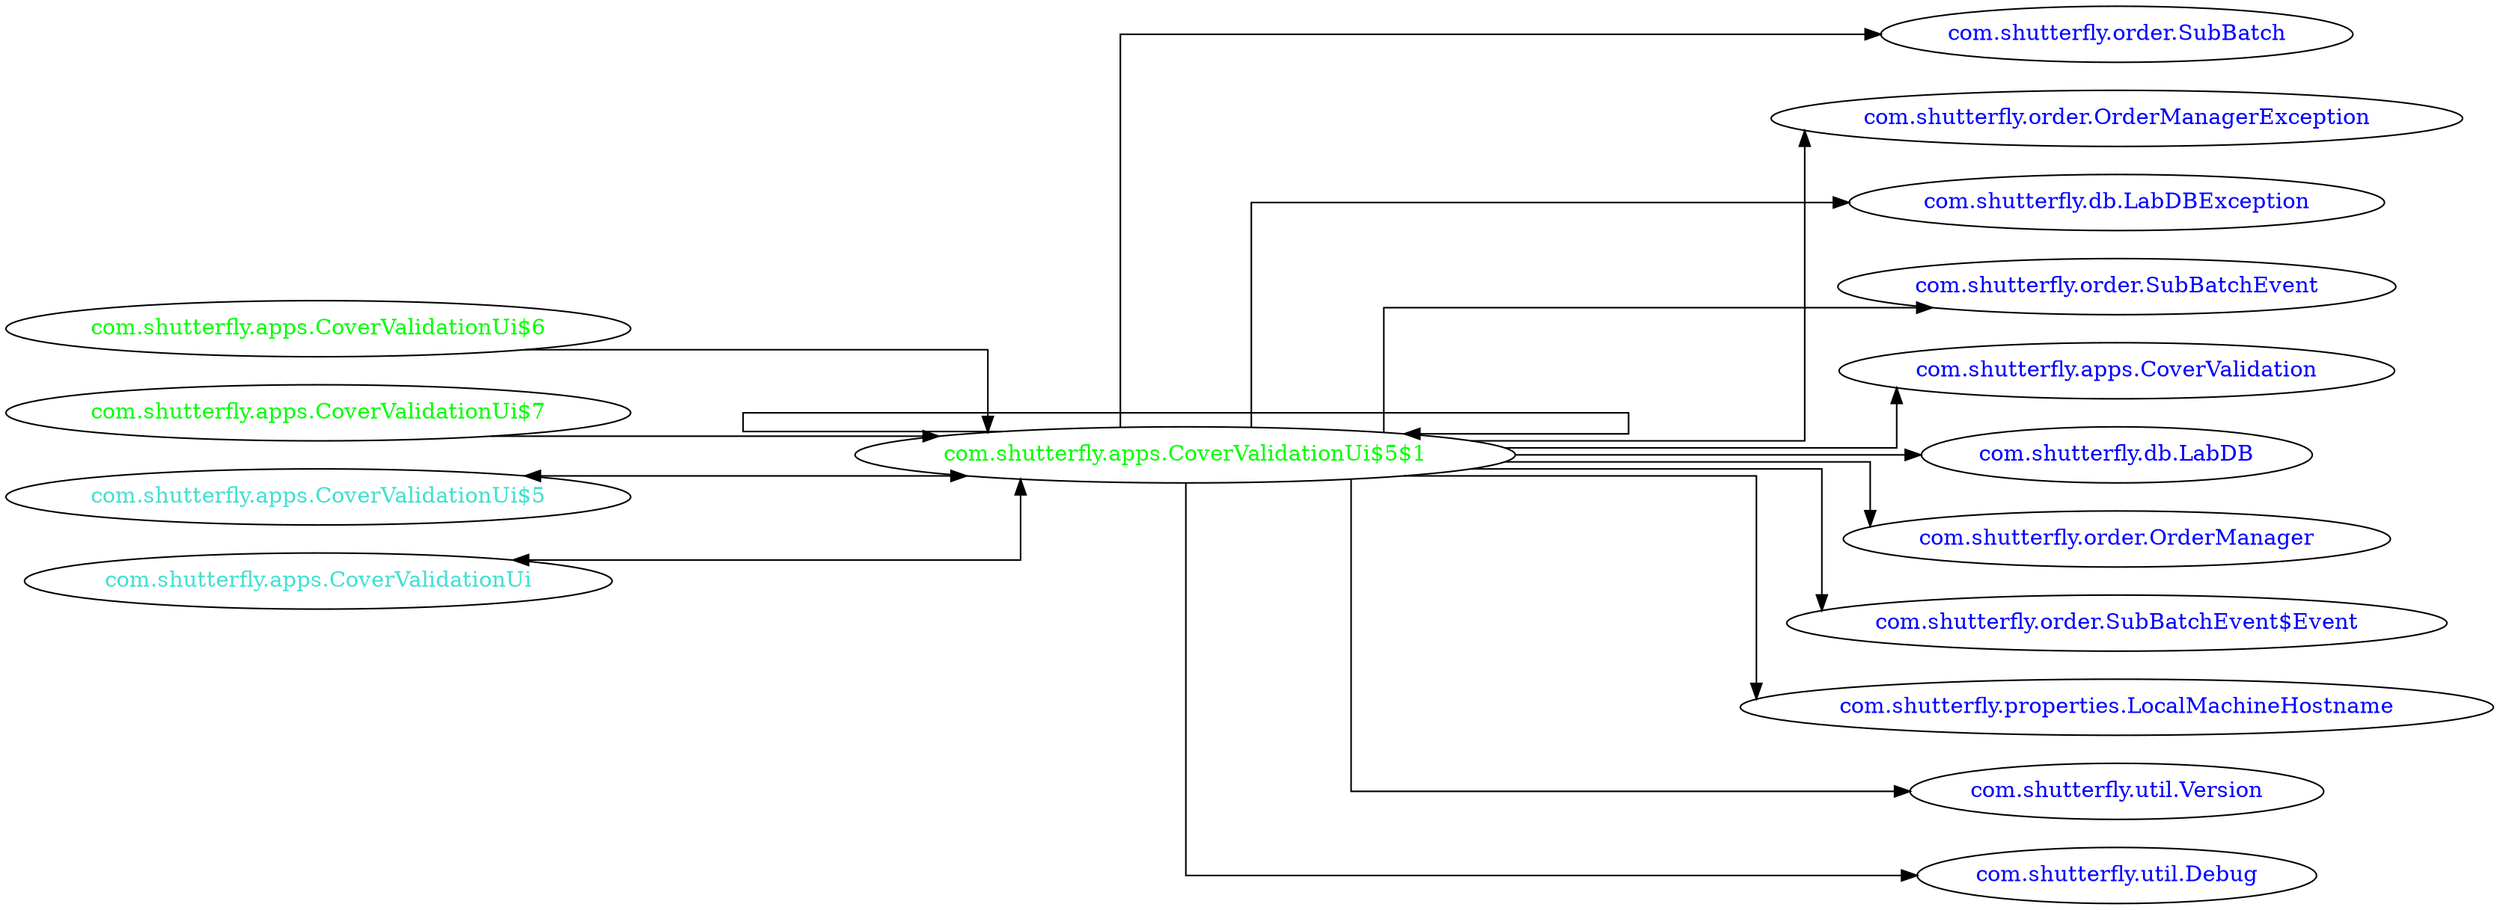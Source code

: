 digraph dependencyGraph {
 concentrate=true;
 ranksep="2.0";
 rankdir="LR"; 
 splines="ortho";
"com.shutterfly.apps.CoverValidationUi$5$1" [fontcolor="red"];
"com.shutterfly.order.SubBatch" [ fontcolor="blue" ];
"com.shutterfly.apps.CoverValidationUi$5$1"->"com.shutterfly.order.SubBatch";
"com.shutterfly.order.OrderManagerException" [ fontcolor="blue" ];
"com.shutterfly.apps.CoverValidationUi$5$1"->"com.shutterfly.order.OrderManagerException";
"com.shutterfly.db.LabDBException" [ fontcolor="blue" ];
"com.shutterfly.apps.CoverValidationUi$5$1"->"com.shutterfly.db.LabDBException";
"com.shutterfly.order.SubBatchEvent" [ fontcolor="blue" ];
"com.shutterfly.apps.CoverValidationUi$5$1"->"com.shutterfly.order.SubBatchEvent";
"com.shutterfly.apps.CoverValidation" [ fontcolor="blue" ];
"com.shutterfly.apps.CoverValidationUi$5$1"->"com.shutterfly.apps.CoverValidation";
"com.shutterfly.db.LabDB" [ fontcolor="blue" ];
"com.shutterfly.apps.CoverValidationUi$5$1"->"com.shutterfly.db.LabDB";
"com.shutterfly.order.OrderManager" [ fontcolor="blue" ];
"com.shutterfly.apps.CoverValidationUi$5$1"->"com.shutterfly.order.OrderManager";
"com.shutterfly.order.SubBatchEvent$Event" [ fontcolor="blue" ];
"com.shutterfly.apps.CoverValidationUi$5$1"->"com.shutterfly.order.SubBatchEvent$Event";
"com.shutterfly.properties.LocalMachineHostname" [ fontcolor="blue" ];
"com.shutterfly.apps.CoverValidationUi$5$1"->"com.shutterfly.properties.LocalMachineHostname";
"com.shutterfly.util.Version" [ fontcolor="blue" ];
"com.shutterfly.apps.CoverValidationUi$5$1"->"com.shutterfly.util.Version";
"com.shutterfly.util.Debug" [ fontcolor="blue" ];
"com.shutterfly.apps.CoverValidationUi$5$1"->"com.shutterfly.util.Debug";
"com.shutterfly.apps.CoverValidationUi$5$1" [ fontcolor="green" ];
"com.shutterfly.apps.CoverValidationUi$5$1"->"com.shutterfly.apps.CoverValidationUi$5$1";
"com.shutterfly.apps.CoverValidationUi$6" [ fontcolor="green" ];
"com.shutterfly.apps.CoverValidationUi$6"->"com.shutterfly.apps.CoverValidationUi$5$1";
"com.shutterfly.apps.CoverValidationUi$7" [ fontcolor="green" ];
"com.shutterfly.apps.CoverValidationUi$7"->"com.shutterfly.apps.CoverValidationUi$5$1";
"com.shutterfly.apps.CoverValidationUi$5" [ fontcolor="turquoise" ];
"com.shutterfly.apps.CoverValidationUi$5"->"com.shutterfly.apps.CoverValidationUi$5$1" [dir=both];
"com.shutterfly.apps.CoverValidationUi" [ fontcolor="turquoise" ];
"com.shutterfly.apps.CoverValidationUi"->"com.shutterfly.apps.CoverValidationUi$5$1" [dir=both];
}